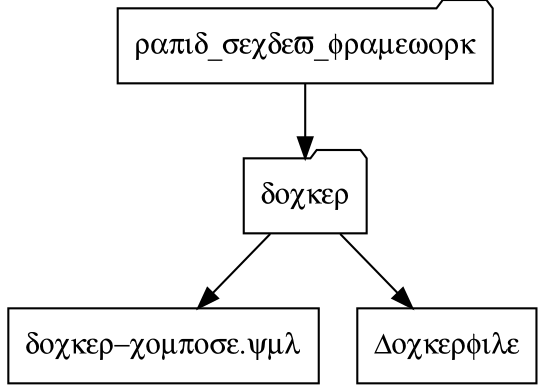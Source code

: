 digraph docker {
size="8,4";
node [fontname="Helvetica" fontsize=14 shape=box];
edge [fontname="Symbol" fontsize=10];
rapid_secdev_framework [shape=folder fontname="Symbol" label="rapid_secdev_framework"];
docker [shape=folder fontname="Symbol" label="docker"];
dockercom [fontname="Symbol" label="docker-compose.yml"];
Dockerfile [fontname="Symbol" label="Dockerfile"];
rapid_secdev_framework -> docker;
docker -> dockercom;
docker -> Dockerfile;
}
